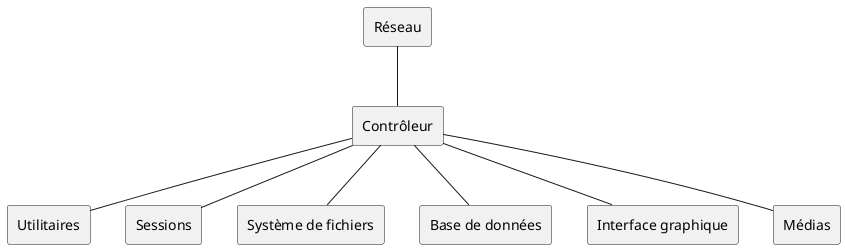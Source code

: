 @startuml

skinparam monochrome true

package "Utilitaires" <<Rectangle>> {
}

package "Réseau" <<Rectangle>> {
}

package "Sessions" <<Rectangle>> {
}

package "Contrôleur" <<Rectangle>> {
}

package "Système de fichiers" <<Rectangle>> {
}

package "Base de données" <<Rectangle>> {
}

package "Interface graphique" <<Rectangle>> {
}

package "Médias" <<Rectangle>> {
}

"Réseau" -- "Contrôleur"

"Contrôleur" -- "Sessions"

"Contrôleur" -- "Base de données"

"Contrôleur" -- "Utilitaires"

"Contrôleur" -- "Système de fichiers"

"Contrôleur" -- "Interface graphique"

"Contrôleur" -- "Médias"

@enduml
